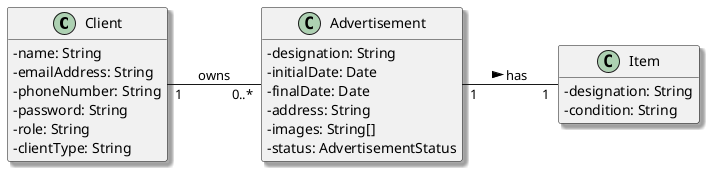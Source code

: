 @startuml
skinparam monochrome false
skinparam packageStyle rectangle
skinparam shadowing true
left to right direction
skinparam classAttributeIconSize 0
hide methods

class Client {
      - name: String
      - emailAddress: String
      - phoneNumber: String
      - password: String
      - role: String
      - clientType: String
}

class Item {
    - designation: String
    - condition: String
}

class Advertisement {
    - designation: String
    - initialDate: Date
    - finalDate: Date
    - address: String
    - images: String[]
    - status: AdvertisementStatus
}

' --- Associações ---
Client "1" -- "0..*" Advertisement : owns
Advertisement "1" -- "1" Item : has >

@enduml

@enduml
